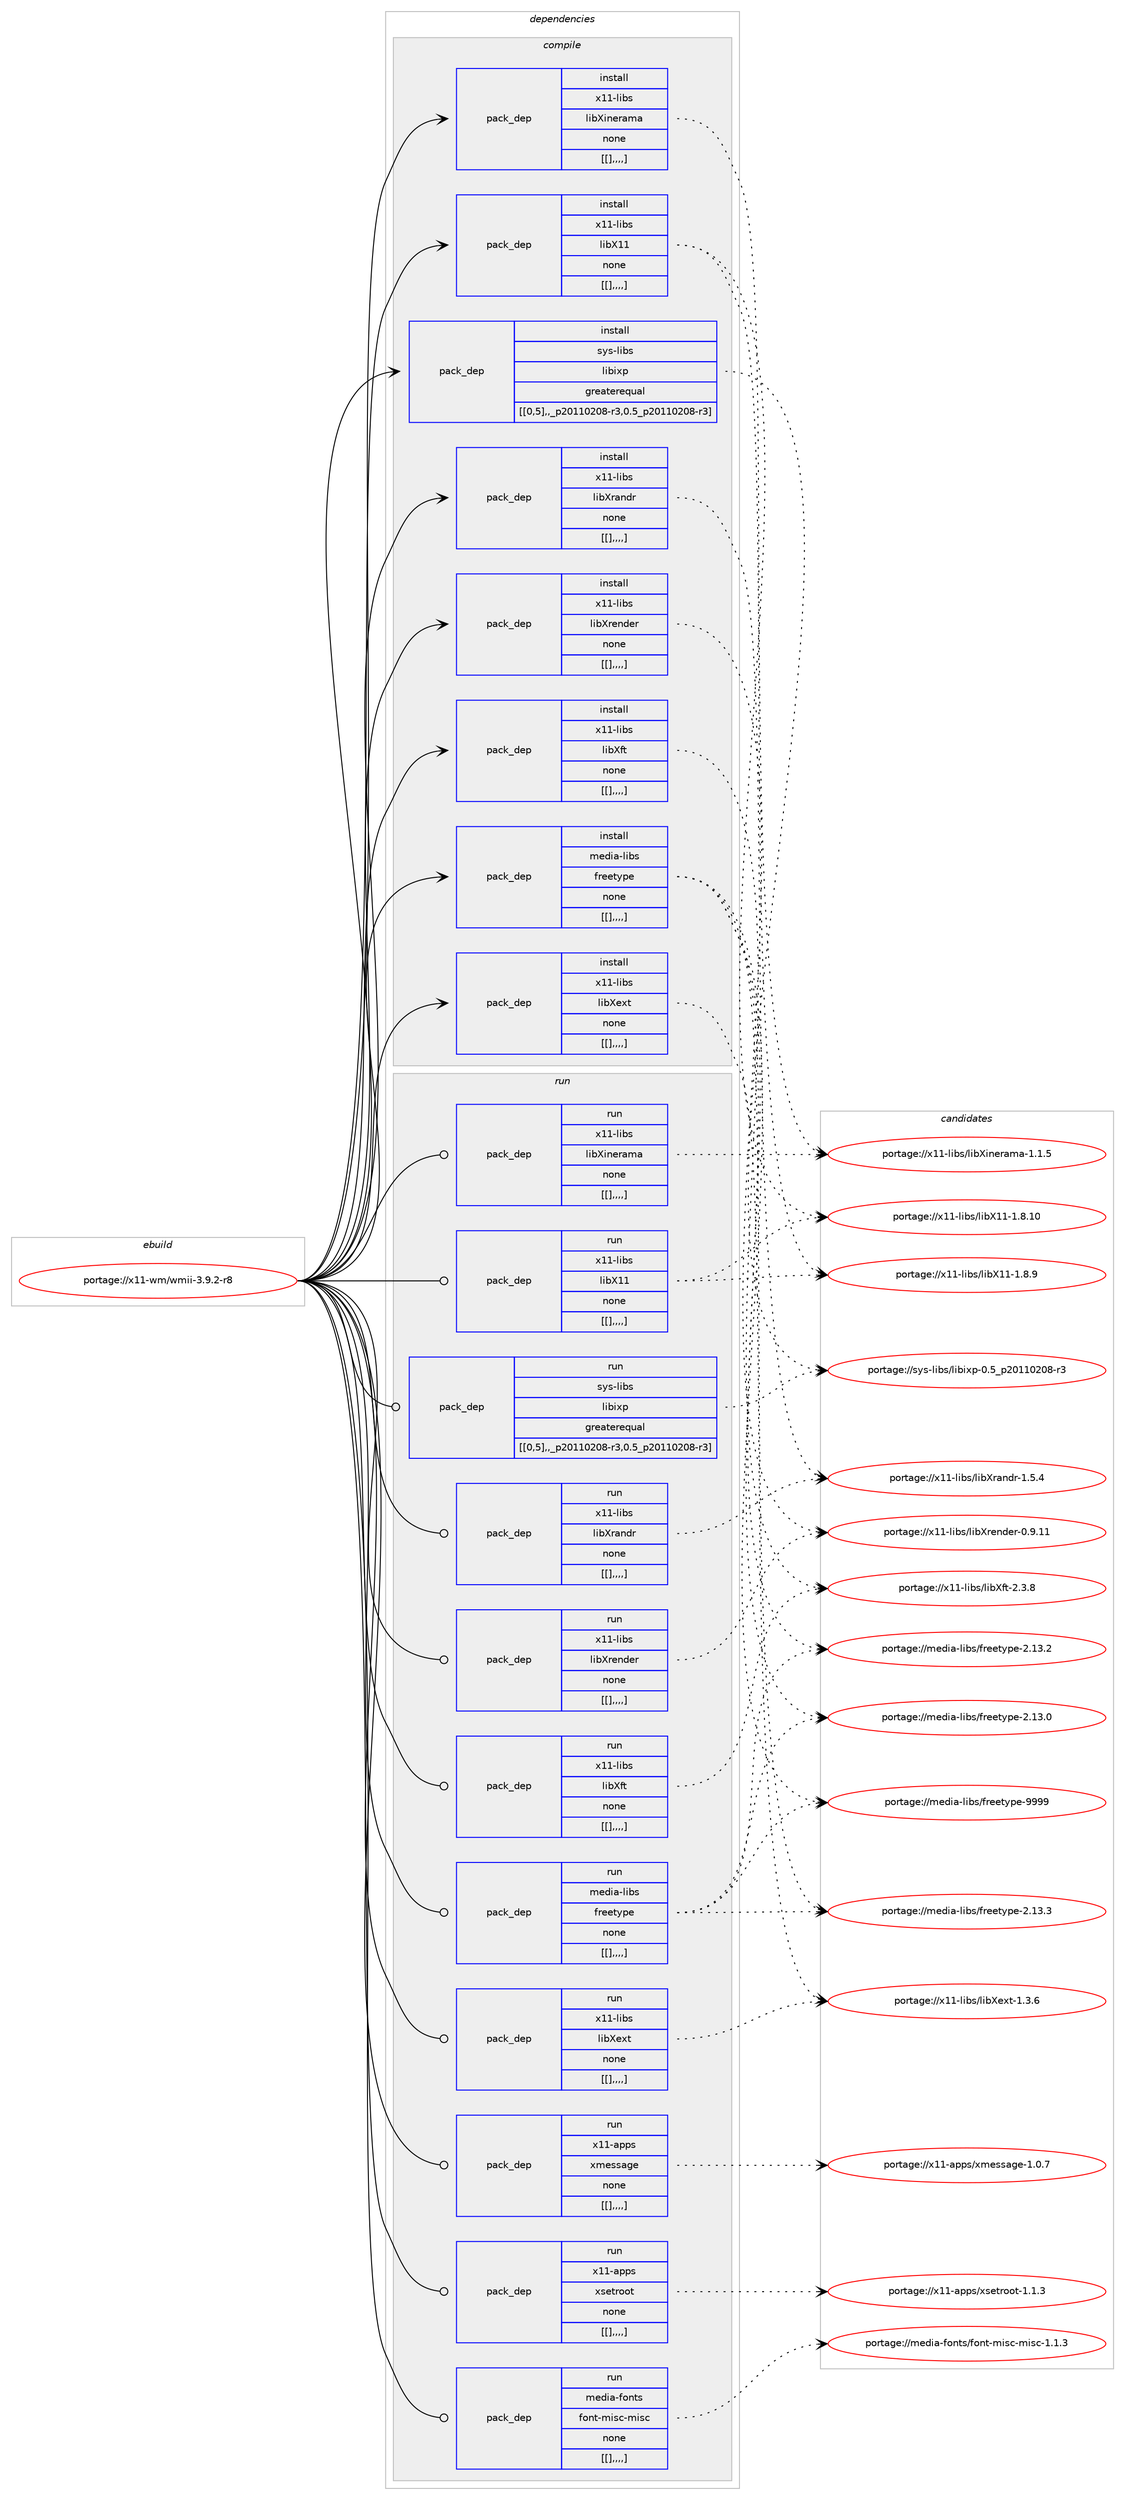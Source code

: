digraph prolog {

# *************
# Graph options
# *************

newrank=true;
concentrate=true;
compound=true;
graph [rankdir=LR,fontname=Helvetica,fontsize=10,ranksep=1.5];#, ranksep=2.5, nodesep=0.2];
edge  [arrowhead=vee];
node  [fontname=Helvetica,fontsize=10];

# **********
# The ebuild
# **********

subgraph cluster_leftcol {
color=gray;
label=<<i>ebuild</i>>;
id [label="portage://x11-wm/wmii-3.9.2-r8", color=red, width=4, href="../x11-wm/wmii-3.9.2-r8.svg"];
}

# ****************
# The dependencies
# ****************

subgraph cluster_midcol {
color=gray;
label=<<i>dependencies</i>>;
subgraph cluster_compile {
fillcolor="#eeeeee";
style=filled;
label=<<i>compile</i>>;
subgraph pack357996 {
dependency490659 [label=<<TABLE BORDER="0" CELLBORDER="1" CELLSPACING="0" CELLPADDING="4" WIDTH="220"><TR><TD ROWSPAN="6" CELLPADDING="30">pack_dep</TD></TR><TR><TD WIDTH="110">install</TD></TR><TR><TD>media-libs</TD></TR><TR><TD>freetype</TD></TR><TR><TD>none</TD></TR><TR><TD>[[],,,,]</TD></TR></TABLE>>, shape=none, color=blue];
}
id:e -> dependency490659:w [weight=20,style="solid",arrowhead="vee"];
subgraph pack357997 {
dependency490660 [label=<<TABLE BORDER="0" CELLBORDER="1" CELLSPACING="0" CELLPADDING="4" WIDTH="220"><TR><TD ROWSPAN="6" CELLPADDING="30">pack_dep</TD></TR><TR><TD WIDTH="110">install</TD></TR><TR><TD>sys-libs</TD></TR><TR><TD>libixp</TD></TR><TR><TD>greaterequal</TD></TR><TR><TD>[[0,5],,_p20110208-r3,0.5_p20110208-r3]</TD></TR></TABLE>>, shape=none, color=blue];
}
id:e -> dependency490660:w [weight=20,style="solid",arrowhead="vee"];
subgraph pack357998 {
dependency490661 [label=<<TABLE BORDER="0" CELLBORDER="1" CELLSPACING="0" CELLPADDING="4" WIDTH="220"><TR><TD ROWSPAN="6" CELLPADDING="30">pack_dep</TD></TR><TR><TD WIDTH="110">install</TD></TR><TR><TD>x11-libs</TD></TR><TR><TD>libX11</TD></TR><TR><TD>none</TD></TR><TR><TD>[[],,,,]</TD></TR></TABLE>>, shape=none, color=blue];
}
id:e -> dependency490661:w [weight=20,style="solid",arrowhead="vee"];
subgraph pack357999 {
dependency490662 [label=<<TABLE BORDER="0" CELLBORDER="1" CELLSPACING="0" CELLPADDING="4" WIDTH="220"><TR><TD ROWSPAN="6" CELLPADDING="30">pack_dep</TD></TR><TR><TD WIDTH="110">install</TD></TR><TR><TD>x11-libs</TD></TR><TR><TD>libXext</TD></TR><TR><TD>none</TD></TR><TR><TD>[[],,,,]</TD></TR></TABLE>>, shape=none, color=blue];
}
id:e -> dependency490662:w [weight=20,style="solid",arrowhead="vee"];
subgraph pack358000 {
dependency490663 [label=<<TABLE BORDER="0" CELLBORDER="1" CELLSPACING="0" CELLPADDING="4" WIDTH="220"><TR><TD ROWSPAN="6" CELLPADDING="30">pack_dep</TD></TR><TR><TD WIDTH="110">install</TD></TR><TR><TD>x11-libs</TD></TR><TR><TD>libXft</TD></TR><TR><TD>none</TD></TR><TR><TD>[[],,,,]</TD></TR></TABLE>>, shape=none, color=blue];
}
id:e -> dependency490663:w [weight=20,style="solid",arrowhead="vee"];
subgraph pack358001 {
dependency490664 [label=<<TABLE BORDER="0" CELLBORDER="1" CELLSPACING="0" CELLPADDING="4" WIDTH="220"><TR><TD ROWSPAN="6" CELLPADDING="30">pack_dep</TD></TR><TR><TD WIDTH="110">install</TD></TR><TR><TD>x11-libs</TD></TR><TR><TD>libXinerama</TD></TR><TR><TD>none</TD></TR><TR><TD>[[],,,,]</TD></TR></TABLE>>, shape=none, color=blue];
}
id:e -> dependency490664:w [weight=20,style="solid",arrowhead="vee"];
subgraph pack358002 {
dependency490665 [label=<<TABLE BORDER="0" CELLBORDER="1" CELLSPACING="0" CELLPADDING="4" WIDTH="220"><TR><TD ROWSPAN="6" CELLPADDING="30">pack_dep</TD></TR><TR><TD WIDTH="110">install</TD></TR><TR><TD>x11-libs</TD></TR><TR><TD>libXrandr</TD></TR><TR><TD>none</TD></TR><TR><TD>[[],,,,]</TD></TR></TABLE>>, shape=none, color=blue];
}
id:e -> dependency490665:w [weight=20,style="solid",arrowhead="vee"];
subgraph pack358003 {
dependency490666 [label=<<TABLE BORDER="0" CELLBORDER="1" CELLSPACING="0" CELLPADDING="4" WIDTH="220"><TR><TD ROWSPAN="6" CELLPADDING="30">pack_dep</TD></TR><TR><TD WIDTH="110">install</TD></TR><TR><TD>x11-libs</TD></TR><TR><TD>libXrender</TD></TR><TR><TD>none</TD></TR><TR><TD>[[],,,,]</TD></TR></TABLE>>, shape=none, color=blue];
}
id:e -> dependency490666:w [weight=20,style="solid",arrowhead="vee"];
}
subgraph cluster_compileandrun {
fillcolor="#eeeeee";
style=filled;
label=<<i>compile and run</i>>;
}
subgraph cluster_run {
fillcolor="#eeeeee";
style=filled;
label=<<i>run</i>>;
subgraph pack358004 {
dependency490667 [label=<<TABLE BORDER="0" CELLBORDER="1" CELLSPACING="0" CELLPADDING="4" WIDTH="220"><TR><TD ROWSPAN="6" CELLPADDING="30">pack_dep</TD></TR><TR><TD WIDTH="110">run</TD></TR><TR><TD>media-fonts</TD></TR><TR><TD>font-misc-misc</TD></TR><TR><TD>none</TD></TR><TR><TD>[[],,,,]</TD></TR></TABLE>>, shape=none, color=blue];
}
id:e -> dependency490667:w [weight=20,style="solid",arrowhead="odot"];
subgraph pack358005 {
dependency490668 [label=<<TABLE BORDER="0" CELLBORDER="1" CELLSPACING="0" CELLPADDING="4" WIDTH="220"><TR><TD ROWSPAN="6" CELLPADDING="30">pack_dep</TD></TR><TR><TD WIDTH="110">run</TD></TR><TR><TD>media-libs</TD></TR><TR><TD>freetype</TD></TR><TR><TD>none</TD></TR><TR><TD>[[],,,,]</TD></TR></TABLE>>, shape=none, color=blue];
}
id:e -> dependency490668:w [weight=20,style="solid",arrowhead="odot"];
subgraph pack358006 {
dependency490669 [label=<<TABLE BORDER="0" CELLBORDER="1" CELLSPACING="0" CELLPADDING="4" WIDTH="220"><TR><TD ROWSPAN="6" CELLPADDING="30">pack_dep</TD></TR><TR><TD WIDTH="110">run</TD></TR><TR><TD>sys-libs</TD></TR><TR><TD>libixp</TD></TR><TR><TD>greaterequal</TD></TR><TR><TD>[[0,5],,_p20110208-r3,0.5_p20110208-r3]</TD></TR></TABLE>>, shape=none, color=blue];
}
id:e -> dependency490669:w [weight=20,style="solid",arrowhead="odot"];
subgraph pack358007 {
dependency490670 [label=<<TABLE BORDER="0" CELLBORDER="1" CELLSPACING="0" CELLPADDING="4" WIDTH="220"><TR><TD ROWSPAN="6" CELLPADDING="30">pack_dep</TD></TR><TR><TD WIDTH="110">run</TD></TR><TR><TD>x11-apps</TD></TR><TR><TD>xmessage</TD></TR><TR><TD>none</TD></TR><TR><TD>[[],,,,]</TD></TR></TABLE>>, shape=none, color=blue];
}
id:e -> dependency490670:w [weight=20,style="solid",arrowhead="odot"];
subgraph pack358008 {
dependency490671 [label=<<TABLE BORDER="0" CELLBORDER="1" CELLSPACING="0" CELLPADDING="4" WIDTH="220"><TR><TD ROWSPAN="6" CELLPADDING="30">pack_dep</TD></TR><TR><TD WIDTH="110">run</TD></TR><TR><TD>x11-apps</TD></TR><TR><TD>xsetroot</TD></TR><TR><TD>none</TD></TR><TR><TD>[[],,,,]</TD></TR></TABLE>>, shape=none, color=blue];
}
id:e -> dependency490671:w [weight=20,style="solid",arrowhead="odot"];
subgraph pack358009 {
dependency490672 [label=<<TABLE BORDER="0" CELLBORDER="1" CELLSPACING="0" CELLPADDING="4" WIDTH="220"><TR><TD ROWSPAN="6" CELLPADDING="30">pack_dep</TD></TR><TR><TD WIDTH="110">run</TD></TR><TR><TD>x11-libs</TD></TR><TR><TD>libX11</TD></TR><TR><TD>none</TD></TR><TR><TD>[[],,,,]</TD></TR></TABLE>>, shape=none, color=blue];
}
id:e -> dependency490672:w [weight=20,style="solid",arrowhead="odot"];
subgraph pack358010 {
dependency490673 [label=<<TABLE BORDER="0" CELLBORDER="1" CELLSPACING="0" CELLPADDING="4" WIDTH="220"><TR><TD ROWSPAN="6" CELLPADDING="30">pack_dep</TD></TR><TR><TD WIDTH="110">run</TD></TR><TR><TD>x11-libs</TD></TR><TR><TD>libXext</TD></TR><TR><TD>none</TD></TR><TR><TD>[[],,,,]</TD></TR></TABLE>>, shape=none, color=blue];
}
id:e -> dependency490673:w [weight=20,style="solid",arrowhead="odot"];
subgraph pack358011 {
dependency490674 [label=<<TABLE BORDER="0" CELLBORDER="1" CELLSPACING="0" CELLPADDING="4" WIDTH="220"><TR><TD ROWSPAN="6" CELLPADDING="30">pack_dep</TD></TR><TR><TD WIDTH="110">run</TD></TR><TR><TD>x11-libs</TD></TR><TR><TD>libXft</TD></TR><TR><TD>none</TD></TR><TR><TD>[[],,,,]</TD></TR></TABLE>>, shape=none, color=blue];
}
id:e -> dependency490674:w [weight=20,style="solid",arrowhead="odot"];
subgraph pack358012 {
dependency490675 [label=<<TABLE BORDER="0" CELLBORDER="1" CELLSPACING="0" CELLPADDING="4" WIDTH="220"><TR><TD ROWSPAN="6" CELLPADDING="30">pack_dep</TD></TR><TR><TD WIDTH="110">run</TD></TR><TR><TD>x11-libs</TD></TR><TR><TD>libXinerama</TD></TR><TR><TD>none</TD></TR><TR><TD>[[],,,,]</TD></TR></TABLE>>, shape=none, color=blue];
}
id:e -> dependency490675:w [weight=20,style="solid",arrowhead="odot"];
subgraph pack358013 {
dependency490676 [label=<<TABLE BORDER="0" CELLBORDER="1" CELLSPACING="0" CELLPADDING="4" WIDTH="220"><TR><TD ROWSPAN="6" CELLPADDING="30">pack_dep</TD></TR><TR><TD WIDTH="110">run</TD></TR><TR><TD>x11-libs</TD></TR><TR><TD>libXrandr</TD></TR><TR><TD>none</TD></TR><TR><TD>[[],,,,]</TD></TR></TABLE>>, shape=none, color=blue];
}
id:e -> dependency490676:w [weight=20,style="solid",arrowhead="odot"];
subgraph pack358014 {
dependency490677 [label=<<TABLE BORDER="0" CELLBORDER="1" CELLSPACING="0" CELLPADDING="4" WIDTH="220"><TR><TD ROWSPAN="6" CELLPADDING="30">pack_dep</TD></TR><TR><TD WIDTH="110">run</TD></TR><TR><TD>x11-libs</TD></TR><TR><TD>libXrender</TD></TR><TR><TD>none</TD></TR><TR><TD>[[],,,,]</TD></TR></TABLE>>, shape=none, color=blue];
}
id:e -> dependency490677:w [weight=20,style="solid",arrowhead="odot"];
}
}

# **************
# The candidates
# **************

subgraph cluster_choices {
rank=same;
color=gray;
label=<<i>candidates</i>>;

subgraph choice357996 {
color=black;
nodesep=1;
choice109101100105974510810598115471021141011011161211121014557575757 [label="portage://media-libs/freetype-9999", color=red, width=4,href="../media-libs/freetype-9999.svg"];
choice1091011001059745108105981154710211410110111612111210145504649514651 [label="portage://media-libs/freetype-2.13.3", color=red, width=4,href="../media-libs/freetype-2.13.3.svg"];
choice1091011001059745108105981154710211410110111612111210145504649514650 [label="portage://media-libs/freetype-2.13.2", color=red, width=4,href="../media-libs/freetype-2.13.2.svg"];
choice1091011001059745108105981154710211410110111612111210145504649514648 [label="portage://media-libs/freetype-2.13.0", color=red, width=4,href="../media-libs/freetype-2.13.0.svg"];
dependency490659:e -> choice109101100105974510810598115471021141011011161211121014557575757:w [style=dotted,weight="100"];
dependency490659:e -> choice1091011001059745108105981154710211410110111612111210145504649514651:w [style=dotted,weight="100"];
dependency490659:e -> choice1091011001059745108105981154710211410110111612111210145504649514650:w [style=dotted,weight="100"];
dependency490659:e -> choice1091011001059745108105981154710211410110111612111210145504649514648:w [style=dotted,weight="100"];
}
subgraph choice357997 {
color=black;
nodesep=1;
choice11512111545108105981154710810598105120112454846539511250484949485048564511451 [label="portage://sys-libs/libixp-0.5_p20110208-r3", color=red, width=4,href="../sys-libs/libixp-0.5_p20110208-r3.svg"];
dependency490660:e -> choice11512111545108105981154710810598105120112454846539511250484949485048564511451:w [style=dotted,weight="100"];
}
subgraph choice357998 {
color=black;
nodesep=1;
choice12049494510810598115471081059888494945494656464948 [label="portage://x11-libs/libX11-1.8.10", color=red, width=4,href="../x11-libs/libX11-1.8.10.svg"];
choice120494945108105981154710810598884949454946564657 [label="portage://x11-libs/libX11-1.8.9", color=red, width=4,href="../x11-libs/libX11-1.8.9.svg"];
dependency490661:e -> choice12049494510810598115471081059888494945494656464948:w [style=dotted,weight="100"];
dependency490661:e -> choice120494945108105981154710810598884949454946564657:w [style=dotted,weight="100"];
}
subgraph choice357999 {
color=black;
nodesep=1;
choice12049494510810598115471081059888101120116454946514654 [label="portage://x11-libs/libXext-1.3.6", color=red, width=4,href="../x11-libs/libXext-1.3.6.svg"];
dependency490662:e -> choice12049494510810598115471081059888101120116454946514654:w [style=dotted,weight="100"];
}
subgraph choice358000 {
color=black;
nodesep=1;
choice12049494510810598115471081059888102116455046514656 [label="portage://x11-libs/libXft-2.3.8", color=red, width=4,href="../x11-libs/libXft-2.3.8.svg"];
dependency490663:e -> choice12049494510810598115471081059888102116455046514656:w [style=dotted,weight="100"];
}
subgraph choice358001 {
color=black;
nodesep=1;
choice120494945108105981154710810598881051101011149710997454946494653 [label="portage://x11-libs/libXinerama-1.1.5", color=red, width=4,href="../x11-libs/libXinerama-1.1.5.svg"];
dependency490664:e -> choice120494945108105981154710810598881051101011149710997454946494653:w [style=dotted,weight="100"];
}
subgraph choice358002 {
color=black;
nodesep=1;
choice1204949451081059811547108105988811497110100114454946534652 [label="portage://x11-libs/libXrandr-1.5.4", color=red, width=4,href="../x11-libs/libXrandr-1.5.4.svg"];
dependency490665:e -> choice1204949451081059811547108105988811497110100114454946534652:w [style=dotted,weight="100"];
}
subgraph choice358003 {
color=black;
nodesep=1;
choice1204949451081059811547108105988811410111010010111445484657464949 [label="portage://x11-libs/libXrender-0.9.11", color=red, width=4,href="../x11-libs/libXrender-0.9.11.svg"];
dependency490666:e -> choice1204949451081059811547108105988811410111010010111445484657464949:w [style=dotted,weight="100"];
}
subgraph choice358004 {
color=black;
nodesep=1;
choice10910110010597451021111101161154710211111011645109105115994510910511599454946494651 [label="portage://media-fonts/font-misc-misc-1.1.3", color=red, width=4,href="../media-fonts/font-misc-misc-1.1.3.svg"];
dependency490667:e -> choice10910110010597451021111101161154710211111011645109105115994510910511599454946494651:w [style=dotted,weight="100"];
}
subgraph choice358005 {
color=black;
nodesep=1;
choice109101100105974510810598115471021141011011161211121014557575757 [label="portage://media-libs/freetype-9999", color=red, width=4,href="../media-libs/freetype-9999.svg"];
choice1091011001059745108105981154710211410110111612111210145504649514651 [label="portage://media-libs/freetype-2.13.3", color=red, width=4,href="../media-libs/freetype-2.13.3.svg"];
choice1091011001059745108105981154710211410110111612111210145504649514650 [label="portage://media-libs/freetype-2.13.2", color=red, width=4,href="../media-libs/freetype-2.13.2.svg"];
choice1091011001059745108105981154710211410110111612111210145504649514648 [label="portage://media-libs/freetype-2.13.0", color=red, width=4,href="../media-libs/freetype-2.13.0.svg"];
dependency490668:e -> choice109101100105974510810598115471021141011011161211121014557575757:w [style=dotted,weight="100"];
dependency490668:e -> choice1091011001059745108105981154710211410110111612111210145504649514651:w [style=dotted,weight="100"];
dependency490668:e -> choice1091011001059745108105981154710211410110111612111210145504649514650:w [style=dotted,weight="100"];
dependency490668:e -> choice1091011001059745108105981154710211410110111612111210145504649514648:w [style=dotted,weight="100"];
}
subgraph choice358006 {
color=black;
nodesep=1;
choice11512111545108105981154710810598105120112454846539511250484949485048564511451 [label="portage://sys-libs/libixp-0.5_p20110208-r3", color=red, width=4,href="../sys-libs/libixp-0.5_p20110208-r3.svg"];
dependency490669:e -> choice11512111545108105981154710810598105120112454846539511250484949485048564511451:w [style=dotted,weight="100"];
}
subgraph choice358007 {
color=black;
nodesep=1;
choice120494945971121121154712010910111511597103101454946484655 [label="portage://x11-apps/xmessage-1.0.7", color=red, width=4,href="../x11-apps/xmessage-1.0.7.svg"];
dependency490670:e -> choice120494945971121121154712010910111511597103101454946484655:w [style=dotted,weight="100"];
}
subgraph choice358008 {
color=black;
nodesep=1;
choice1204949459711211211547120115101116114111111116454946494651 [label="portage://x11-apps/xsetroot-1.1.3", color=red, width=4,href="../x11-apps/xsetroot-1.1.3.svg"];
dependency490671:e -> choice1204949459711211211547120115101116114111111116454946494651:w [style=dotted,weight="100"];
}
subgraph choice358009 {
color=black;
nodesep=1;
choice12049494510810598115471081059888494945494656464948 [label="portage://x11-libs/libX11-1.8.10", color=red, width=4,href="../x11-libs/libX11-1.8.10.svg"];
choice120494945108105981154710810598884949454946564657 [label="portage://x11-libs/libX11-1.8.9", color=red, width=4,href="../x11-libs/libX11-1.8.9.svg"];
dependency490672:e -> choice12049494510810598115471081059888494945494656464948:w [style=dotted,weight="100"];
dependency490672:e -> choice120494945108105981154710810598884949454946564657:w [style=dotted,weight="100"];
}
subgraph choice358010 {
color=black;
nodesep=1;
choice12049494510810598115471081059888101120116454946514654 [label="portage://x11-libs/libXext-1.3.6", color=red, width=4,href="../x11-libs/libXext-1.3.6.svg"];
dependency490673:e -> choice12049494510810598115471081059888101120116454946514654:w [style=dotted,weight="100"];
}
subgraph choice358011 {
color=black;
nodesep=1;
choice12049494510810598115471081059888102116455046514656 [label="portage://x11-libs/libXft-2.3.8", color=red, width=4,href="../x11-libs/libXft-2.3.8.svg"];
dependency490674:e -> choice12049494510810598115471081059888102116455046514656:w [style=dotted,weight="100"];
}
subgraph choice358012 {
color=black;
nodesep=1;
choice120494945108105981154710810598881051101011149710997454946494653 [label="portage://x11-libs/libXinerama-1.1.5", color=red, width=4,href="../x11-libs/libXinerama-1.1.5.svg"];
dependency490675:e -> choice120494945108105981154710810598881051101011149710997454946494653:w [style=dotted,weight="100"];
}
subgraph choice358013 {
color=black;
nodesep=1;
choice1204949451081059811547108105988811497110100114454946534652 [label="portage://x11-libs/libXrandr-1.5.4", color=red, width=4,href="../x11-libs/libXrandr-1.5.4.svg"];
dependency490676:e -> choice1204949451081059811547108105988811497110100114454946534652:w [style=dotted,weight="100"];
}
subgraph choice358014 {
color=black;
nodesep=1;
choice1204949451081059811547108105988811410111010010111445484657464949 [label="portage://x11-libs/libXrender-0.9.11", color=red, width=4,href="../x11-libs/libXrender-0.9.11.svg"];
dependency490677:e -> choice1204949451081059811547108105988811410111010010111445484657464949:w [style=dotted,weight="100"];
}
}

}
